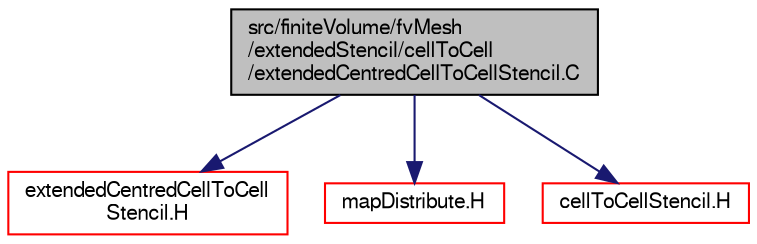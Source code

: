digraph "src/finiteVolume/fvMesh/extendedStencil/cellToCell/extendedCentredCellToCellStencil.C"
{
  bgcolor="transparent";
  edge [fontname="FreeSans",fontsize="10",labelfontname="FreeSans",labelfontsize="10"];
  node [fontname="FreeSans",fontsize="10",shape=record];
  Node0 [label="src/finiteVolume/fvMesh\l/extendedStencil/cellToCell\l/extendedCentredCellToCellStencil.C",height=0.2,width=0.4,color="black", fillcolor="grey75", style="filled", fontcolor="black"];
  Node0 -> Node1 [color="midnightblue",fontsize="10",style="solid",fontname="FreeSans"];
  Node1 [label="extendedCentredCellToCell\lStencil.H",height=0.2,width=0.4,color="red",URL="$a03338.html"];
  Node0 -> Node3 [color="midnightblue",fontsize="10",style="solid",fontname="FreeSans"];
  Node3 [label="mapDistribute.H",height=0.2,width=0.4,color="red",URL="$a11576.html"];
  Node0 -> Node322 [color="midnightblue",fontsize="10",style="solid",fontname="FreeSans"];
  Node322 [label="cellToCellStencil.H",height=0.2,width=0.4,color="red",URL="$a03350.html"];
}
